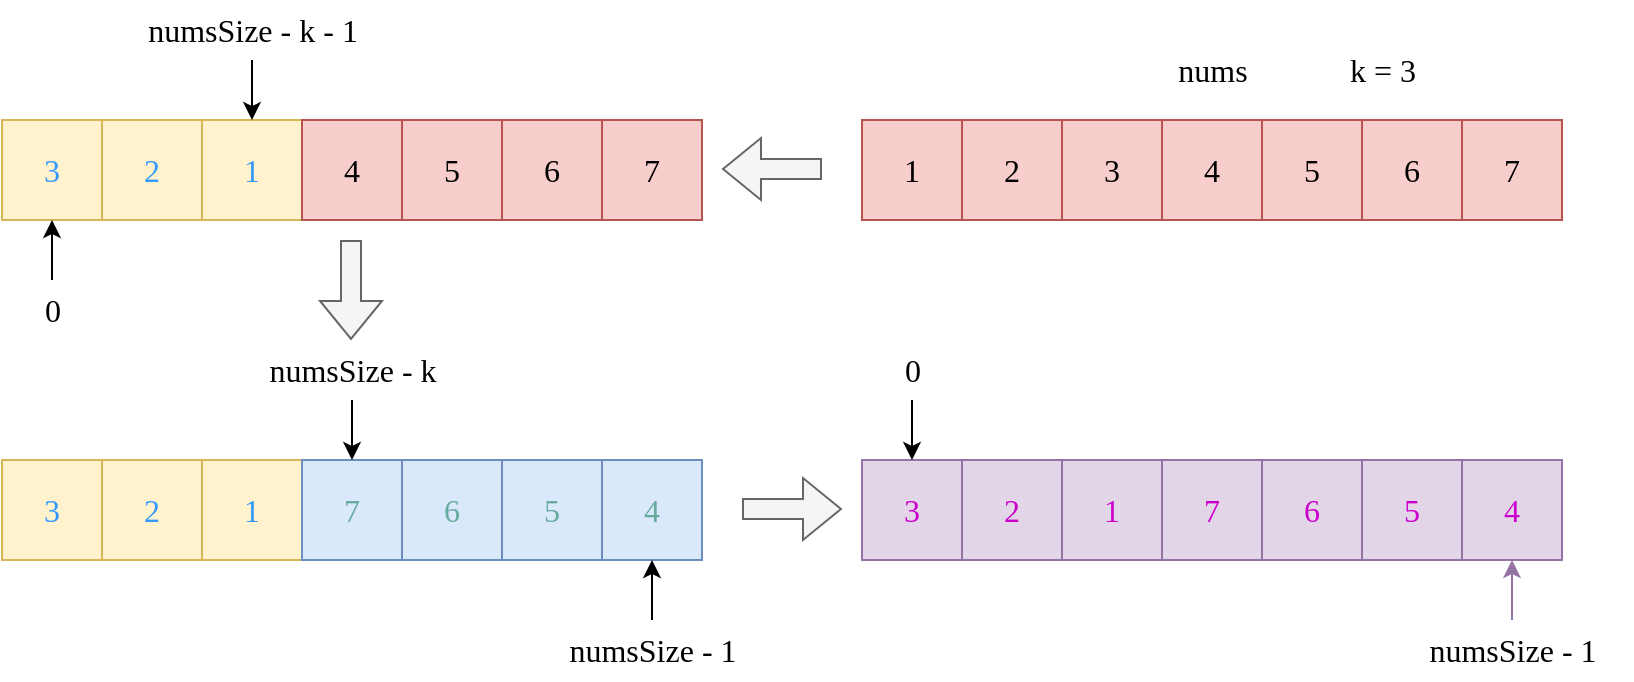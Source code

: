 <mxfile version="20.2.3" type="device"><diagram id="kROHgR2ZyLxhkKRppXq3" name="第 1 页"><mxGraphModel dx="1038" dy="649" grid="1" gridSize="10" guides="1" tooltips="1" connect="1" arrows="1" fold="1" page="1" pageScale="1" pageWidth="1300" pageHeight="3500" math="0" shadow="0"><root><mxCell id="0"/><mxCell id="1" parent="0"/><mxCell id="zefLprRjD3tkwrxKmJKD-2" value="&lt;font style=&quot;font-size: 16px;&quot;&gt;&lt;span style=&quot;font-size: 16px;&quot;&gt;1&lt;/span&gt;&lt;/font&gt;" style="whiteSpace=wrap;html=1;aspect=fixed;fillColor=#f8cecc;strokeColor=#b85450;fontFamily=Comic Sans MS;fontSize=16;" vertex="1" parent="1"><mxGeometry x="640" y="280" width="50" height="50" as="geometry"/></mxCell><mxCell id="zefLprRjD3tkwrxKmJKD-3" value="2" style="whiteSpace=wrap;html=1;aspect=fixed;fillColor=#f8cecc;strokeColor=#b85450;fontFamily=Comic Sans MS;fontSize=16;" vertex="1" parent="1"><mxGeometry x="690" y="280" width="50" height="50" as="geometry"/></mxCell><mxCell id="zefLprRjD3tkwrxKmJKD-4" value="3" style="whiteSpace=wrap;html=1;aspect=fixed;fillColor=#f8cecc;strokeColor=#b85450;fontFamily=Comic Sans MS;fontSize=16;" vertex="1" parent="1"><mxGeometry x="740" y="280" width="50" height="50" as="geometry"/></mxCell><mxCell id="zefLprRjD3tkwrxKmJKD-5" value="4" style="whiteSpace=wrap;html=1;aspect=fixed;fillColor=#f8cecc;strokeColor=#b85450;fontFamily=Comic Sans MS;fontSize=16;" vertex="1" parent="1"><mxGeometry x="790" y="280" width="50" height="50" as="geometry"/></mxCell><mxCell id="zefLprRjD3tkwrxKmJKD-6" value="5" style="whiteSpace=wrap;html=1;aspect=fixed;fillColor=#f8cecc;strokeColor=#b85450;fontFamily=Comic Sans MS;fontSize=16;" vertex="1" parent="1"><mxGeometry x="840" y="280" width="50" height="50" as="geometry"/></mxCell><mxCell id="zefLprRjD3tkwrxKmJKD-7" value="6" style="whiteSpace=wrap;html=1;aspect=fixed;fillColor=#f8cecc;strokeColor=#b85450;fontFamily=Comic Sans MS;fontSize=16;" vertex="1" parent="1"><mxGeometry x="890" y="280" width="50" height="50" as="geometry"/></mxCell><mxCell id="zefLprRjD3tkwrxKmJKD-8" value="7" style="whiteSpace=wrap;html=1;aspect=fixed;fillColor=#f8cecc;strokeColor=#b85450;fontFamily=Comic Sans MS;fontSize=16;" vertex="1" parent="1"><mxGeometry x="940" y="280" width="50" height="50" as="geometry"/></mxCell><mxCell id="zefLprRjD3tkwrxKmJKD-10" value="nums" style="text;html=1;align=center;verticalAlign=middle;resizable=0;points=[];autosize=1;strokeColor=none;fillColor=none;fontSize=16;fontFamily=Comic Sans MS;" vertex="1" parent="1"><mxGeometry x="785" y="240" width="60" height="30" as="geometry"/></mxCell><mxCell id="zefLprRjD3tkwrxKmJKD-11" value="&lt;font style=&quot;font-size: 16px;&quot;&gt;&lt;span style=&quot;font-size: 16px;&quot;&gt;3&lt;/span&gt;&lt;/font&gt;" style="whiteSpace=wrap;html=1;aspect=fixed;fillColor=#fff2cc;strokeColor=#d6b656;fontFamily=Comic Sans MS;fontSize=16;fontColor=#3399FF;" vertex="1" parent="1"><mxGeometry x="210" y="280" width="50" height="50" as="geometry"/></mxCell><mxCell id="zefLprRjD3tkwrxKmJKD-12" value="2" style="whiteSpace=wrap;html=1;aspect=fixed;fillColor=#fff2cc;strokeColor=#d6b656;fontFamily=Comic Sans MS;fontSize=16;fontColor=#3399FF;" vertex="1" parent="1"><mxGeometry x="260" y="280" width="50" height="50" as="geometry"/></mxCell><mxCell id="zefLprRjD3tkwrxKmJKD-13" value="1" style="whiteSpace=wrap;html=1;aspect=fixed;fillColor=#fff2cc;strokeColor=#d6b656;fontFamily=Comic Sans MS;fontSize=16;fontColor=#3399FF;" vertex="1" parent="1"><mxGeometry x="310" y="280" width="50" height="50" as="geometry"/></mxCell><mxCell id="zefLprRjD3tkwrxKmJKD-14" value="4" style="whiteSpace=wrap;html=1;aspect=fixed;fillColor=#f8cecc;strokeColor=#b85450;fontFamily=Comic Sans MS;fontSize=16;" vertex="1" parent="1"><mxGeometry x="360" y="280" width="50" height="50" as="geometry"/></mxCell><mxCell id="zefLprRjD3tkwrxKmJKD-15" value="5" style="whiteSpace=wrap;html=1;aspect=fixed;fillColor=#f8cecc;strokeColor=#b85450;fontFamily=Comic Sans MS;fontSize=16;" vertex="1" parent="1"><mxGeometry x="410" y="280" width="50" height="50" as="geometry"/></mxCell><mxCell id="zefLprRjD3tkwrxKmJKD-16" value="6" style="whiteSpace=wrap;html=1;aspect=fixed;fillColor=#f8cecc;strokeColor=#b85450;fontFamily=Comic Sans MS;fontSize=16;" vertex="1" parent="1"><mxGeometry x="460" y="280" width="50" height="50" as="geometry"/></mxCell><mxCell id="zefLprRjD3tkwrxKmJKD-17" value="7" style="whiteSpace=wrap;html=1;aspect=fixed;fillColor=#f8cecc;strokeColor=#b85450;fontFamily=Comic Sans MS;fontSize=16;" vertex="1" parent="1"><mxGeometry x="510" y="280" width="50" height="50" as="geometry"/></mxCell><mxCell id="zefLprRjD3tkwrxKmJKD-18" value="k = 3" style="text;html=1;align=center;verticalAlign=middle;resizable=0;points=[];autosize=1;strokeColor=none;fillColor=none;fontSize=16;fontFamily=Comic Sans MS;" vertex="1" parent="1"><mxGeometry x="870" y="240" width="60" height="30" as="geometry"/></mxCell><mxCell id="zefLprRjD3tkwrxKmJKD-23" style="edgeStyle=orthogonalEdgeStyle;rounded=0;orthogonalLoop=1;jettySize=auto;html=1;entryX=0.5;entryY=1;entryDx=0;entryDy=0;fontFamily=Comic Sans MS;fontSize=16;fontColor=#FF0000;" edge="1" parent="1" target="zefLprRjD3tkwrxKmJKD-11"><mxGeometry relative="1" as="geometry"><mxPoint x="235" y="360" as="sourcePoint"/></mxGeometry></mxCell><mxCell id="zefLprRjD3tkwrxKmJKD-19" value="0" style="text;html=1;align=center;verticalAlign=middle;resizable=0;points=[];autosize=1;strokeColor=none;fillColor=none;fontSize=16;fontFamily=Comic Sans MS;fontColor=#000000;" vertex="1" parent="1"><mxGeometry x="220" y="360" width="30" height="30" as="geometry"/></mxCell><mxCell id="zefLprRjD3tkwrxKmJKD-21" value="" style="edgeStyle=orthogonalEdgeStyle;rounded=0;orthogonalLoop=1;jettySize=auto;html=1;fontFamily=Comic Sans MS;fontSize=16;fontColor=#FF0000;entryX=0.5;entryY=0;entryDx=0;entryDy=0;" edge="1" parent="1" source="zefLprRjD3tkwrxKmJKD-20" target="zefLprRjD3tkwrxKmJKD-13"><mxGeometry relative="1" as="geometry"/></mxCell><mxCell id="zefLprRjD3tkwrxKmJKD-20" value="numsSize - k - 1" style="text;html=1;align=center;verticalAlign=middle;resizable=0;points=[];autosize=1;strokeColor=none;fillColor=none;fontSize=16;fontFamily=Comic Sans MS;fontColor=#000000;" vertex="1" parent="1"><mxGeometry x="265" y="220" width="140" height="30" as="geometry"/></mxCell><mxCell id="zefLprRjD3tkwrxKmJKD-24" value="&lt;font style=&quot;font-size: 16px;&quot;&gt;&lt;span style=&quot;font-size: 16px;&quot;&gt;3&lt;/span&gt;&lt;/font&gt;" style="whiteSpace=wrap;html=1;aspect=fixed;fillColor=#fff2cc;strokeColor=#d6b656;fontFamily=Comic Sans MS;fontSize=16;fontColor=#3399FF;" vertex="1" parent="1"><mxGeometry x="210" y="450" width="50" height="50" as="geometry"/></mxCell><mxCell id="zefLprRjD3tkwrxKmJKD-25" value="2" style="whiteSpace=wrap;html=1;aspect=fixed;fillColor=#fff2cc;strokeColor=#d6b656;fontFamily=Comic Sans MS;fontSize=16;fontColor=#3399FF;" vertex="1" parent="1"><mxGeometry x="260" y="450" width="50" height="50" as="geometry"/></mxCell><mxCell id="zefLprRjD3tkwrxKmJKD-26" value="1" style="whiteSpace=wrap;html=1;aspect=fixed;fillColor=#fff2cc;strokeColor=#d6b656;fontFamily=Comic Sans MS;fontSize=16;fontColor=#3399FF;" vertex="1" parent="1"><mxGeometry x="310" y="450" width="50" height="50" as="geometry"/></mxCell><mxCell id="zefLprRjD3tkwrxKmJKD-27" value="7" style="whiteSpace=wrap;html=1;aspect=fixed;fillColor=#dae8fc;strokeColor=#6c8ebf;fontFamily=Comic Sans MS;fontSize=16;fontColor=#67AB9F;" vertex="1" parent="1"><mxGeometry x="360" y="450" width="50" height="50" as="geometry"/></mxCell><mxCell id="zefLprRjD3tkwrxKmJKD-28" value="6" style="whiteSpace=wrap;html=1;aspect=fixed;fillColor=#dae8fc;strokeColor=#6c8ebf;fontFamily=Comic Sans MS;fontSize=16;fontColor=#67AB9F;" vertex="1" parent="1"><mxGeometry x="410" y="450" width="50" height="50" as="geometry"/></mxCell><mxCell id="zefLprRjD3tkwrxKmJKD-29" value="5" style="whiteSpace=wrap;html=1;aspect=fixed;fillColor=#dae8fc;strokeColor=#6c8ebf;fontFamily=Comic Sans MS;fontSize=16;fontColor=#67AB9F;" vertex="1" parent="1"><mxGeometry x="460" y="450" width="50" height="50" as="geometry"/></mxCell><mxCell id="zefLprRjD3tkwrxKmJKD-30" value="4" style="whiteSpace=wrap;html=1;aspect=fixed;fillColor=#dae8fc;strokeColor=#6c8ebf;fontFamily=Comic Sans MS;fontSize=16;fontColor=#67AB9F;" vertex="1" parent="1"><mxGeometry x="510" y="450" width="50" height="50" as="geometry"/></mxCell><mxCell id="zefLprRjD3tkwrxKmJKD-36" value="" style="edgeStyle=orthogonalEdgeStyle;rounded=0;orthogonalLoop=1;jettySize=auto;html=1;fontFamily=Comic Sans MS;fontSize=16;fontColor=#67AB9F;" edge="1" parent="1" source="zefLprRjD3tkwrxKmJKD-35" target="zefLprRjD3tkwrxKmJKD-30"><mxGeometry relative="1" as="geometry"/></mxCell><mxCell id="zefLprRjD3tkwrxKmJKD-35" value="numsSize - 1" style="text;html=1;align=center;verticalAlign=middle;resizable=0;points=[];autosize=1;strokeColor=none;fillColor=none;fontSize=16;fontFamily=Comic Sans MS;fontColor=#000000;" vertex="1" parent="1"><mxGeometry x="475" y="530" width="120" height="30" as="geometry"/></mxCell><mxCell id="zefLprRjD3tkwrxKmJKD-40" style="edgeStyle=orthogonalEdgeStyle;rounded=0;orthogonalLoop=1;jettySize=auto;html=1;entryX=0.5;entryY=0;entryDx=0;entryDy=0;fontFamily=Comic Sans MS;fontSize=16;fontColor=#000000;" edge="1" parent="1" source="zefLprRjD3tkwrxKmJKD-37" target="zefLprRjD3tkwrxKmJKD-27"><mxGeometry relative="1" as="geometry"/></mxCell><mxCell id="zefLprRjD3tkwrxKmJKD-37" value="numsSize - k" style="text;html=1;align=center;verticalAlign=middle;resizable=0;points=[];autosize=1;strokeColor=none;fillColor=none;fontSize=16;fontFamily=Comic Sans MS;fontColor=#000000;" vertex="1" parent="1"><mxGeometry x="325" y="390" width="120" height="30" as="geometry"/></mxCell><mxCell id="zefLprRjD3tkwrxKmJKD-41" value="&lt;font style=&quot;font-size: 16px;&quot;&gt;&lt;span style=&quot;font-size: 16px;&quot;&gt;3&lt;/span&gt;&lt;/font&gt;" style="whiteSpace=wrap;html=1;aspect=fixed;fillColor=#e1d5e7;strokeColor=#9673a6;fontFamily=Comic Sans MS;fontSize=16;fontColor=#CC00CC;" vertex="1" parent="1"><mxGeometry x="640" y="450" width="50" height="50" as="geometry"/></mxCell><mxCell id="zefLprRjD3tkwrxKmJKD-42" value="2" style="whiteSpace=wrap;html=1;aspect=fixed;fillColor=#e1d5e7;strokeColor=#9673a6;fontFamily=Comic Sans MS;fontSize=16;fontColor=#CC00CC;" vertex="1" parent="1"><mxGeometry x="690" y="450" width="50" height="50" as="geometry"/></mxCell><mxCell id="zefLprRjD3tkwrxKmJKD-43" value="1" style="whiteSpace=wrap;html=1;aspect=fixed;fillColor=#e1d5e7;strokeColor=#9673a6;fontFamily=Comic Sans MS;fontSize=16;fontColor=#CC00CC;" vertex="1" parent="1"><mxGeometry x="740" y="450" width="50" height="50" as="geometry"/></mxCell><mxCell id="zefLprRjD3tkwrxKmJKD-44" value="7" style="whiteSpace=wrap;html=1;aspect=fixed;fillColor=#e1d5e7;strokeColor=#9673a6;fontFamily=Comic Sans MS;fontSize=16;fontColor=#CC00CC;" vertex="1" parent="1"><mxGeometry x="790" y="450" width="50" height="50" as="geometry"/></mxCell><mxCell id="zefLprRjD3tkwrxKmJKD-45" value="6" style="whiteSpace=wrap;html=1;aspect=fixed;fillColor=#e1d5e7;strokeColor=#9673a6;fontFamily=Comic Sans MS;fontSize=16;fontColor=#CC00CC;" vertex="1" parent="1"><mxGeometry x="840" y="450" width="50" height="50" as="geometry"/></mxCell><mxCell id="zefLprRjD3tkwrxKmJKD-46" value="5" style="whiteSpace=wrap;html=1;aspect=fixed;fillColor=#e1d5e7;strokeColor=#9673a6;fontFamily=Comic Sans MS;fontSize=16;fontColor=#CC00CC;" vertex="1" parent="1"><mxGeometry x="890" y="450" width="50" height="50" as="geometry"/></mxCell><mxCell id="zefLprRjD3tkwrxKmJKD-47" value="4" style="whiteSpace=wrap;html=1;aspect=fixed;fillColor=#e1d5e7;strokeColor=#9673a6;fontFamily=Comic Sans MS;fontSize=16;fontColor=#CC00CC;" vertex="1" parent="1"><mxGeometry x="940" y="450" width="50" height="50" as="geometry"/></mxCell><mxCell id="zefLprRjD3tkwrxKmJKD-48" value="" style="edgeStyle=orthogonalEdgeStyle;rounded=0;orthogonalLoop=1;jettySize=auto;html=1;fontFamily=Comic Sans MS;fontSize=16;fontColor=#000000;fillColor=#e1d5e7;strokeColor=#9673a6;" edge="1" parent="1" source="zefLprRjD3tkwrxKmJKD-49" target="zefLprRjD3tkwrxKmJKD-47"><mxGeometry relative="1" as="geometry"/></mxCell><mxCell id="zefLprRjD3tkwrxKmJKD-49" value="numsSize - 1" style="text;html=1;align=center;verticalAlign=middle;resizable=0;points=[];autosize=1;fontSize=16;fontFamily=Comic Sans MS;" vertex="1" parent="1"><mxGeometry x="905" y="530" width="120" height="30" as="geometry"/></mxCell><mxCell id="zefLprRjD3tkwrxKmJKD-53" style="edgeStyle=orthogonalEdgeStyle;rounded=0;orthogonalLoop=1;jettySize=auto;html=1;entryX=0.5;entryY=0;entryDx=0;entryDy=0;fontFamily=Comic Sans MS;fontSize=16;fontColor=#000000;" edge="1" parent="1" source="zefLprRjD3tkwrxKmJKD-51" target="zefLprRjD3tkwrxKmJKD-41"><mxGeometry relative="1" as="geometry"/></mxCell><mxCell id="zefLprRjD3tkwrxKmJKD-51" value="0" style="text;html=1;align=center;verticalAlign=middle;resizable=0;points=[];autosize=1;strokeColor=none;fillColor=none;fontSize=16;fontFamily=Comic Sans MS;fontColor=#000000;" vertex="1" parent="1"><mxGeometry x="650" y="390" width="30" height="30" as="geometry"/></mxCell><mxCell id="zefLprRjD3tkwrxKmJKD-57" value="" style="shape=flexArrow;endArrow=classic;html=1;rounded=0;fontFamily=Comic Sans MS;fontSize=16;fontColor=#000000;fillColor=#f5f5f5;strokeColor=#666666;" edge="1" parent="1"><mxGeometry width="50" height="50" relative="1" as="geometry"><mxPoint x="620" y="304.5" as="sourcePoint"/><mxPoint x="570" y="304.5" as="targetPoint"/></mxGeometry></mxCell><mxCell id="zefLprRjD3tkwrxKmJKD-59" value="" style="shape=flexArrow;endArrow=classic;html=1;rounded=0;fontFamily=Comic Sans MS;fontSize=16;fontColor=#000000;fillColor=#f5f5f5;strokeColor=#666666;" edge="1" parent="1"><mxGeometry width="50" height="50" relative="1" as="geometry"><mxPoint x="580" y="474.5" as="sourcePoint"/><mxPoint x="630" y="474.5" as="targetPoint"/></mxGeometry></mxCell><mxCell id="zefLprRjD3tkwrxKmJKD-60" value="" style="shape=flexArrow;endArrow=classic;html=1;rounded=0;fontFamily=Comic Sans MS;fontSize=16;fontColor=#000000;fillColor=#f5f5f5;strokeColor=#666666;" edge="1" parent="1"><mxGeometry width="50" height="50" relative="1" as="geometry"><mxPoint x="384.5" y="340" as="sourcePoint"/><mxPoint x="384.5" y="390" as="targetPoint"/></mxGeometry></mxCell></root></mxGraphModel></diagram></mxfile>